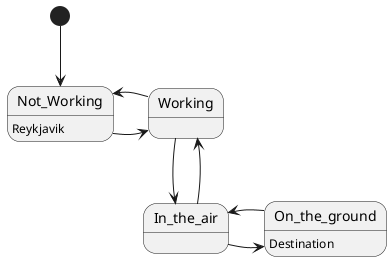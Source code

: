 @startuml

[*] --> Not_Working
Not_Working -> Working
Not_Working : Reykjavik
Working -> Not_Working
Working --> In_the_air
In_the_air -> Working
In_the_air -> On_the_ground
On_the_ground -> In_the_air
On_the_ground : Destination

@enduml